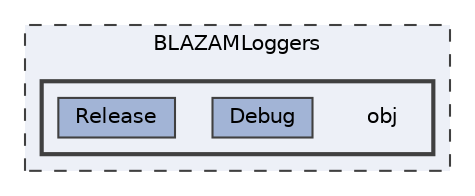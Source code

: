 digraph "BLAZAMLoggers/obj"
{
 // LATEX_PDF_SIZE
  bgcolor="transparent";
  edge [fontname=Helvetica,fontsize=10,labelfontname=Helvetica,labelfontsize=10];
  node [fontname=Helvetica,fontsize=10,shape=box,height=0.2,width=0.4];
  compound=true
  subgraph clusterdir_bf72a1135ba7a5eb3b33aab28711faa7 {
    graph [ bgcolor="#edf0f7", pencolor="grey25", label="BLAZAMLoggers", fontname=Helvetica,fontsize=10 style="filled,dashed", URL="dir_bf72a1135ba7a5eb3b33aab28711faa7.html",tooltip=""]
  subgraph clusterdir_7fa6c08ee00adcdb78e9202f4cf21ce2 {
    graph [ bgcolor="#edf0f7", pencolor="grey25", label="", fontname=Helvetica,fontsize=10 style="filled,bold", URL="dir_7fa6c08ee00adcdb78e9202f4cf21ce2.html",tooltip=""]
    dir_7fa6c08ee00adcdb78e9202f4cf21ce2 [shape=plaintext, label="obj"];
  dir_e4678369d6e86961bfa13db239e01e06 [label="Debug", fillcolor="#a2b4d6", color="grey25", style="filled", URL="dir_e4678369d6e86961bfa13db239e01e06.html",tooltip=""];
  dir_3346d13e9fe2351dbbec97eafb0b959a [label="Release", fillcolor="#a2b4d6", color="grey25", style="filled", URL="dir_3346d13e9fe2351dbbec97eafb0b959a.html",tooltip=""];
  }
  }
}
